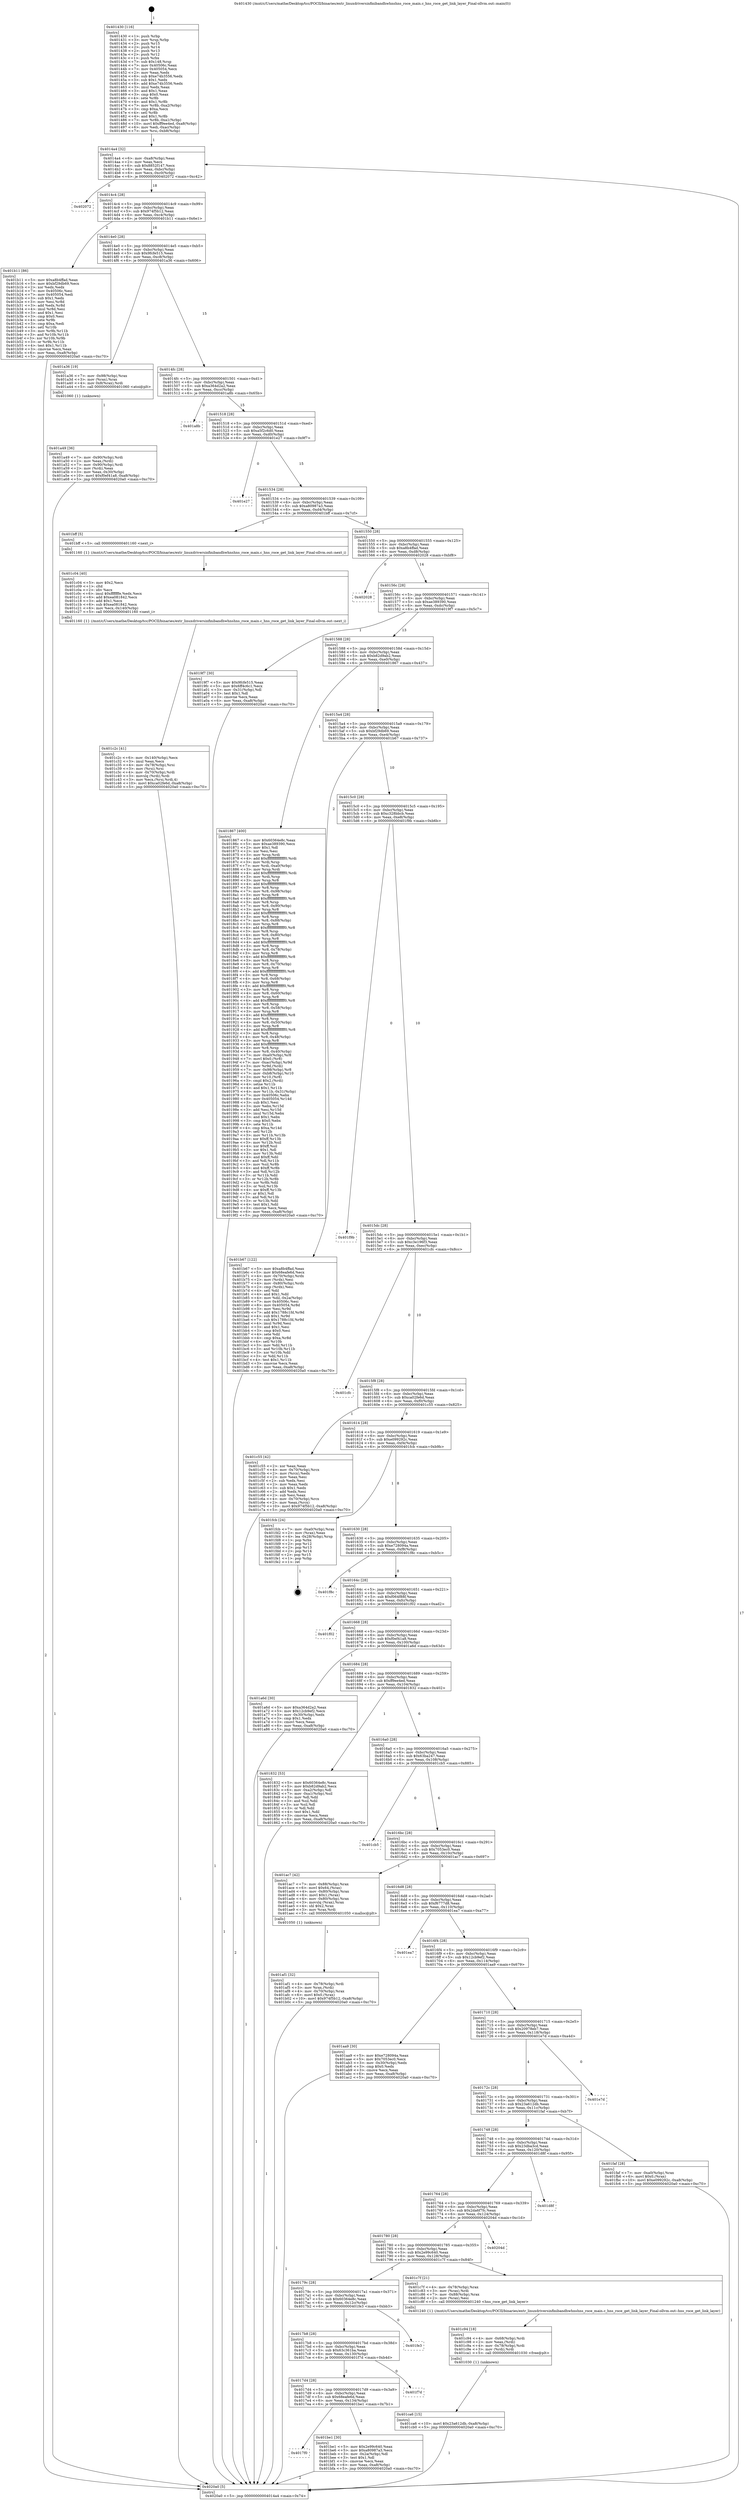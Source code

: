 digraph "0x401430" {
  label = "0x401430 (/mnt/c/Users/mathe/Desktop/tcc/POCII/binaries/extr_linuxdriversinfinibandhwhnshns_roce_main.c_hns_roce_get_link_layer_Final-ollvm.out::main(0))"
  labelloc = "t"
  node[shape=record]

  Entry [label="",width=0.3,height=0.3,shape=circle,fillcolor=black,style=filled]
  "0x4014a4" [label="{
     0x4014a4 [32]\l
     | [instrs]\l
     &nbsp;&nbsp;0x4014a4 \<+6\>: mov -0xa8(%rbp),%eax\l
     &nbsp;&nbsp;0x4014aa \<+2\>: mov %eax,%ecx\l
     &nbsp;&nbsp;0x4014ac \<+6\>: sub $0x8852f147,%ecx\l
     &nbsp;&nbsp;0x4014b2 \<+6\>: mov %eax,-0xbc(%rbp)\l
     &nbsp;&nbsp;0x4014b8 \<+6\>: mov %ecx,-0xc0(%rbp)\l
     &nbsp;&nbsp;0x4014be \<+6\>: je 0000000000402072 \<main+0xc42\>\l
  }"]
  "0x402072" [label="{
     0x402072\l
  }", style=dashed]
  "0x4014c4" [label="{
     0x4014c4 [28]\l
     | [instrs]\l
     &nbsp;&nbsp;0x4014c4 \<+5\>: jmp 00000000004014c9 \<main+0x99\>\l
     &nbsp;&nbsp;0x4014c9 \<+6\>: mov -0xbc(%rbp),%eax\l
     &nbsp;&nbsp;0x4014cf \<+5\>: sub $0x974f5b12,%eax\l
     &nbsp;&nbsp;0x4014d4 \<+6\>: mov %eax,-0xc4(%rbp)\l
     &nbsp;&nbsp;0x4014da \<+6\>: je 0000000000401b11 \<main+0x6e1\>\l
  }"]
  Exit [label="",width=0.3,height=0.3,shape=circle,fillcolor=black,style=filled,peripheries=2]
  "0x401b11" [label="{
     0x401b11 [86]\l
     | [instrs]\l
     &nbsp;&nbsp;0x401b11 \<+5\>: mov $0xa8b4ffad,%eax\l
     &nbsp;&nbsp;0x401b16 \<+5\>: mov $0xbf29db69,%ecx\l
     &nbsp;&nbsp;0x401b1b \<+2\>: xor %edx,%edx\l
     &nbsp;&nbsp;0x401b1d \<+7\>: mov 0x40506c,%esi\l
     &nbsp;&nbsp;0x401b24 \<+7\>: mov 0x405054,%edi\l
     &nbsp;&nbsp;0x401b2b \<+3\>: sub $0x1,%edx\l
     &nbsp;&nbsp;0x401b2e \<+3\>: mov %esi,%r8d\l
     &nbsp;&nbsp;0x401b31 \<+3\>: add %edx,%r8d\l
     &nbsp;&nbsp;0x401b34 \<+4\>: imul %r8d,%esi\l
     &nbsp;&nbsp;0x401b38 \<+3\>: and $0x1,%esi\l
     &nbsp;&nbsp;0x401b3b \<+3\>: cmp $0x0,%esi\l
     &nbsp;&nbsp;0x401b3e \<+4\>: sete %r9b\l
     &nbsp;&nbsp;0x401b42 \<+3\>: cmp $0xa,%edi\l
     &nbsp;&nbsp;0x401b45 \<+4\>: setl %r10b\l
     &nbsp;&nbsp;0x401b49 \<+3\>: mov %r9b,%r11b\l
     &nbsp;&nbsp;0x401b4c \<+3\>: and %r10b,%r11b\l
     &nbsp;&nbsp;0x401b4f \<+3\>: xor %r10b,%r9b\l
     &nbsp;&nbsp;0x401b52 \<+3\>: or %r9b,%r11b\l
     &nbsp;&nbsp;0x401b55 \<+4\>: test $0x1,%r11b\l
     &nbsp;&nbsp;0x401b59 \<+3\>: cmovne %ecx,%eax\l
     &nbsp;&nbsp;0x401b5c \<+6\>: mov %eax,-0xa8(%rbp)\l
     &nbsp;&nbsp;0x401b62 \<+5\>: jmp 00000000004020a0 \<main+0xc70\>\l
  }"]
  "0x4014e0" [label="{
     0x4014e0 [28]\l
     | [instrs]\l
     &nbsp;&nbsp;0x4014e0 \<+5\>: jmp 00000000004014e5 \<main+0xb5\>\l
     &nbsp;&nbsp;0x4014e5 \<+6\>: mov -0xbc(%rbp),%eax\l
     &nbsp;&nbsp;0x4014eb \<+5\>: sub $0x9fcfe515,%eax\l
     &nbsp;&nbsp;0x4014f0 \<+6\>: mov %eax,-0xc8(%rbp)\l
     &nbsp;&nbsp;0x4014f6 \<+6\>: je 0000000000401a36 \<main+0x606\>\l
  }"]
  "0x401ca6" [label="{
     0x401ca6 [15]\l
     | [instrs]\l
     &nbsp;&nbsp;0x401ca6 \<+10\>: movl $0x23a612db,-0xa8(%rbp)\l
     &nbsp;&nbsp;0x401cb0 \<+5\>: jmp 00000000004020a0 \<main+0xc70\>\l
  }"]
  "0x401a36" [label="{
     0x401a36 [19]\l
     | [instrs]\l
     &nbsp;&nbsp;0x401a36 \<+7\>: mov -0x98(%rbp),%rax\l
     &nbsp;&nbsp;0x401a3d \<+3\>: mov (%rax),%rax\l
     &nbsp;&nbsp;0x401a40 \<+4\>: mov 0x8(%rax),%rdi\l
     &nbsp;&nbsp;0x401a44 \<+5\>: call 0000000000401060 \<atoi@plt\>\l
     | [calls]\l
     &nbsp;&nbsp;0x401060 \{1\} (unknown)\l
  }"]
  "0x4014fc" [label="{
     0x4014fc [28]\l
     | [instrs]\l
     &nbsp;&nbsp;0x4014fc \<+5\>: jmp 0000000000401501 \<main+0xd1\>\l
     &nbsp;&nbsp;0x401501 \<+6\>: mov -0xbc(%rbp),%eax\l
     &nbsp;&nbsp;0x401507 \<+5\>: sub $0xa364d2a2,%eax\l
     &nbsp;&nbsp;0x40150c \<+6\>: mov %eax,-0xcc(%rbp)\l
     &nbsp;&nbsp;0x401512 \<+6\>: je 0000000000401a8b \<main+0x65b\>\l
  }"]
  "0x401c94" [label="{
     0x401c94 [18]\l
     | [instrs]\l
     &nbsp;&nbsp;0x401c94 \<+4\>: mov -0x68(%rbp),%rdi\l
     &nbsp;&nbsp;0x401c98 \<+2\>: mov %eax,(%rdi)\l
     &nbsp;&nbsp;0x401c9a \<+4\>: mov -0x78(%rbp),%rdi\l
     &nbsp;&nbsp;0x401c9e \<+3\>: mov (%rdi),%rdi\l
     &nbsp;&nbsp;0x401ca1 \<+5\>: call 0000000000401030 \<free@plt\>\l
     | [calls]\l
     &nbsp;&nbsp;0x401030 \{1\} (unknown)\l
  }"]
  "0x401a8b" [label="{
     0x401a8b\l
  }", style=dashed]
  "0x401518" [label="{
     0x401518 [28]\l
     | [instrs]\l
     &nbsp;&nbsp;0x401518 \<+5\>: jmp 000000000040151d \<main+0xed\>\l
     &nbsp;&nbsp;0x40151d \<+6\>: mov -0xbc(%rbp),%eax\l
     &nbsp;&nbsp;0x401523 \<+5\>: sub $0xa5f2c6d0,%eax\l
     &nbsp;&nbsp;0x401528 \<+6\>: mov %eax,-0xd0(%rbp)\l
     &nbsp;&nbsp;0x40152e \<+6\>: je 0000000000401e27 \<main+0x9f7\>\l
  }"]
  "0x401c2c" [label="{
     0x401c2c [41]\l
     | [instrs]\l
     &nbsp;&nbsp;0x401c2c \<+6\>: mov -0x140(%rbp),%ecx\l
     &nbsp;&nbsp;0x401c32 \<+3\>: imul %eax,%ecx\l
     &nbsp;&nbsp;0x401c35 \<+4\>: mov -0x78(%rbp),%rsi\l
     &nbsp;&nbsp;0x401c39 \<+3\>: mov (%rsi),%rsi\l
     &nbsp;&nbsp;0x401c3c \<+4\>: mov -0x70(%rbp),%rdi\l
     &nbsp;&nbsp;0x401c40 \<+3\>: movslq (%rdi),%rdi\l
     &nbsp;&nbsp;0x401c43 \<+3\>: mov %ecx,(%rsi,%rdi,4)\l
     &nbsp;&nbsp;0x401c46 \<+10\>: movl $0xca02fe6d,-0xa8(%rbp)\l
     &nbsp;&nbsp;0x401c50 \<+5\>: jmp 00000000004020a0 \<main+0xc70\>\l
  }"]
  "0x401e27" [label="{
     0x401e27\l
  }", style=dashed]
  "0x401534" [label="{
     0x401534 [28]\l
     | [instrs]\l
     &nbsp;&nbsp;0x401534 \<+5\>: jmp 0000000000401539 \<main+0x109\>\l
     &nbsp;&nbsp;0x401539 \<+6\>: mov -0xbc(%rbp),%eax\l
     &nbsp;&nbsp;0x40153f \<+5\>: sub $0xa80987a3,%eax\l
     &nbsp;&nbsp;0x401544 \<+6\>: mov %eax,-0xd4(%rbp)\l
     &nbsp;&nbsp;0x40154a \<+6\>: je 0000000000401bff \<main+0x7cf\>\l
  }"]
  "0x401c04" [label="{
     0x401c04 [40]\l
     | [instrs]\l
     &nbsp;&nbsp;0x401c04 \<+5\>: mov $0x2,%ecx\l
     &nbsp;&nbsp;0x401c09 \<+1\>: cltd\l
     &nbsp;&nbsp;0x401c0a \<+2\>: idiv %ecx\l
     &nbsp;&nbsp;0x401c0c \<+6\>: imul $0xfffffffe,%edx,%ecx\l
     &nbsp;&nbsp;0x401c12 \<+6\>: add $0xea081842,%ecx\l
     &nbsp;&nbsp;0x401c18 \<+3\>: add $0x1,%ecx\l
     &nbsp;&nbsp;0x401c1b \<+6\>: sub $0xea081842,%ecx\l
     &nbsp;&nbsp;0x401c21 \<+6\>: mov %ecx,-0x140(%rbp)\l
     &nbsp;&nbsp;0x401c27 \<+5\>: call 0000000000401160 \<next_i\>\l
     | [calls]\l
     &nbsp;&nbsp;0x401160 \{1\} (/mnt/c/Users/mathe/Desktop/tcc/POCII/binaries/extr_linuxdriversinfinibandhwhnshns_roce_main.c_hns_roce_get_link_layer_Final-ollvm.out::next_i)\l
  }"]
  "0x401bff" [label="{
     0x401bff [5]\l
     | [instrs]\l
     &nbsp;&nbsp;0x401bff \<+5\>: call 0000000000401160 \<next_i\>\l
     | [calls]\l
     &nbsp;&nbsp;0x401160 \{1\} (/mnt/c/Users/mathe/Desktop/tcc/POCII/binaries/extr_linuxdriversinfinibandhwhnshns_roce_main.c_hns_roce_get_link_layer_Final-ollvm.out::next_i)\l
  }"]
  "0x401550" [label="{
     0x401550 [28]\l
     | [instrs]\l
     &nbsp;&nbsp;0x401550 \<+5\>: jmp 0000000000401555 \<main+0x125\>\l
     &nbsp;&nbsp;0x401555 \<+6\>: mov -0xbc(%rbp),%eax\l
     &nbsp;&nbsp;0x40155b \<+5\>: sub $0xa8b4ffad,%eax\l
     &nbsp;&nbsp;0x401560 \<+6\>: mov %eax,-0xd8(%rbp)\l
     &nbsp;&nbsp;0x401566 \<+6\>: je 0000000000402028 \<main+0xbf8\>\l
  }"]
  "0x4017f0" [label="{
     0x4017f0\l
  }", style=dashed]
  "0x402028" [label="{
     0x402028\l
  }", style=dashed]
  "0x40156c" [label="{
     0x40156c [28]\l
     | [instrs]\l
     &nbsp;&nbsp;0x40156c \<+5\>: jmp 0000000000401571 \<main+0x141\>\l
     &nbsp;&nbsp;0x401571 \<+6\>: mov -0xbc(%rbp),%eax\l
     &nbsp;&nbsp;0x401577 \<+5\>: sub $0xae389390,%eax\l
     &nbsp;&nbsp;0x40157c \<+6\>: mov %eax,-0xdc(%rbp)\l
     &nbsp;&nbsp;0x401582 \<+6\>: je 00000000004019f7 \<main+0x5c7\>\l
  }"]
  "0x401be1" [label="{
     0x401be1 [30]\l
     | [instrs]\l
     &nbsp;&nbsp;0x401be1 \<+5\>: mov $0x2e99c640,%eax\l
     &nbsp;&nbsp;0x401be6 \<+5\>: mov $0xa80987a3,%ecx\l
     &nbsp;&nbsp;0x401beb \<+3\>: mov -0x2a(%rbp),%dl\l
     &nbsp;&nbsp;0x401bee \<+3\>: test $0x1,%dl\l
     &nbsp;&nbsp;0x401bf1 \<+3\>: cmovne %ecx,%eax\l
     &nbsp;&nbsp;0x401bf4 \<+6\>: mov %eax,-0xa8(%rbp)\l
     &nbsp;&nbsp;0x401bfa \<+5\>: jmp 00000000004020a0 \<main+0xc70\>\l
  }"]
  "0x4019f7" [label="{
     0x4019f7 [30]\l
     | [instrs]\l
     &nbsp;&nbsp;0x4019f7 \<+5\>: mov $0x9fcfe515,%eax\l
     &nbsp;&nbsp;0x4019fc \<+5\>: mov $0x6ff4c6c1,%ecx\l
     &nbsp;&nbsp;0x401a01 \<+3\>: mov -0x31(%rbp),%dl\l
     &nbsp;&nbsp;0x401a04 \<+3\>: test $0x1,%dl\l
     &nbsp;&nbsp;0x401a07 \<+3\>: cmovne %ecx,%eax\l
     &nbsp;&nbsp;0x401a0a \<+6\>: mov %eax,-0xa8(%rbp)\l
     &nbsp;&nbsp;0x401a10 \<+5\>: jmp 00000000004020a0 \<main+0xc70\>\l
  }"]
  "0x401588" [label="{
     0x401588 [28]\l
     | [instrs]\l
     &nbsp;&nbsp;0x401588 \<+5\>: jmp 000000000040158d \<main+0x15d\>\l
     &nbsp;&nbsp;0x40158d \<+6\>: mov -0xbc(%rbp),%eax\l
     &nbsp;&nbsp;0x401593 \<+5\>: sub $0xb82d9ab2,%eax\l
     &nbsp;&nbsp;0x401598 \<+6\>: mov %eax,-0xe0(%rbp)\l
     &nbsp;&nbsp;0x40159e \<+6\>: je 0000000000401867 \<main+0x437\>\l
  }"]
  "0x4017d4" [label="{
     0x4017d4 [28]\l
     | [instrs]\l
     &nbsp;&nbsp;0x4017d4 \<+5\>: jmp 00000000004017d9 \<main+0x3a9\>\l
     &nbsp;&nbsp;0x4017d9 \<+6\>: mov -0xbc(%rbp),%eax\l
     &nbsp;&nbsp;0x4017df \<+5\>: sub $0x68eafe6d,%eax\l
     &nbsp;&nbsp;0x4017e4 \<+6\>: mov %eax,-0x134(%rbp)\l
     &nbsp;&nbsp;0x4017ea \<+6\>: je 0000000000401be1 \<main+0x7b1\>\l
  }"]
  "0x401867" [label="{
     0x401867 [400]\l
     | [instrs]\l
     &nbsp;&nbsp;0x401867 \<+5\>: mov $0x60364e8c,%eax\l
     &nbsp;&nbsp;0x40186c \<+5\>: mov $0xae389390,%ecx\l
     &nbsp;&nbsp;0x401871 \<+2\>: mov $0x1,%dl\l
     &nbsp;&nbsp;0x401873 \<+2\>: xor %esi,%esi\l
     &nbsp;&nbsp;0x401875 \<+3\>: mov %rsp,%rdi\l
     &nbsp;&nbsp;0x401878 \<+4\>: add $0xfffffffffffffff0,%rdi\l
     &nbsp;&nbsp;0x40187c \<+3\>: mov %rdi,%rsp\l
     &nbsp;&nbsp;0x40187f \<+7\>: mov %rdi,-0xa0(%rbp)\l
     &nbsp;&nbsp;0x401886 \<+3\>: mov %rsp,%rdi\l
     &nbsp;&nbsp;0x401889 \<+4\>: add $0xfffffffffffffff0,%rdi\l
     &nbsp;&nbsp;0x40188d \<+3\>: mov %rdi,%rsp\l
     &nbsp;&nbsp;0x401890 \<+3\>: mov %rsp,%r8\l
     &nbsp;&nbsp;0x401893 \<+4\>: add $0xfffffffffffffff0,%r8\l
     &nbsp;&nbsp;0x401897 \<+3\>: mov %r8,%rsp\l
     &nbsp;&nbsp;0x40189a \<+7\>: mov %r8,-0x98(%rbp)\l
     &nbsp;&nbsp;0x4018a1 \<+3\>: mov %rsp,%r8\l
     &nbsp;&nbsp;0x4018a4 \<+4\>: add $0xfffffffffffffff0,%r8\l
     &nbsp;&nbsp;0x4018a8 \<+3\>: mov %r8,%rsp\l
     &nbsp;&nbsp;0x4018ab \<+7\>: mov %r8,-0x90(%rbp)\l
     &nbsp;&nbsp;0x4018b2 \<+3\>: mov %rsp,%r8\l
     &nbsp;&nbsp;0x4018b5 \<+4\>: add $0xfffffffffffffff0,%r8\l
     &nbsp;&nbsp;0x4018b9 \<+3\>: mov %r8,%rsp\l
     &nbsp;&nbsp;0x4018bc \<+7\>: mov %r8,-0x88(%rbp)\l
     &nbsp;&nbsp;0x4018c3 \<+3\>: mov %rsp,%r8\l
     &nbsp;&nbsp;0x4018c6 \<+4\>: add $0xfffffffffffffff0,%r8\l
     &nbsp;&nbsp;0x4018ca \<+3\>: mov %r8,%rsp\l
     &nbsp;&nbsp;0x4018cd \<+4\>: mov %r8,-0x80(%rbp)\l
     &nbsp;&nbsp;0x4018d1 \<+3\>: mov %rsp,%r8\l
     &nbsp;&nbsp;0x4018d4 \<+4\>: add $0xfffffffffffffff0,%r8\l
     &nbsp;&nbsp;0x4018d8 \<+3\>: mov %r8,%rsp\l
     &nbsp;&nbsp;0x4018db \<+4\>: mov %r8,-0x78(%rbp)\l
     &nbsp;&nbsp;0x4018df \<+3\>: mov %rsp,%r8\l
     &nbsp;&nbsp;0x4018e2 \<+4\>: add $0xfffffffffffffff0,%r8\l
     &nbsp;&nbsp;0x4018e6 \<+3\>: mov %r8,%rsp\l
     &nbsp;&nbsp;0x4018e9 \<+4\>: mov %r8,-0x70(%rbp)\l
     &nbsp;&nbsp;0x4018ed \<+3\>: mov %rsp,%r8\l
     &nbsp;&nbsp;0x4018f0 \<+4\>: add $0xfffffffffffffff0,%r8\l
     &nbsp;&nbsp;0x4018f4 \<+3\>: mov %r8,%rsp\l
     &nbsp;&nbsp;0x4018f7 \<+4\>: mov %r8,-0x68(%rbp)\l
     &nbsp;&nbsp;0x4018fb \<+3\>: mov %rsp,%r8\l
     &nbsp;&nbsp;0x4018fe \<+4\>: add $0xfffffffffffffff0,%r8\l
     &nbsp;&nbsp;0x401902 \<+3\>: mov %r8,%rsp\l
     &nbsp;&nbsp;0x401905 \<+4\>: mov %r8,-0x60(%rbp)\l
     &nbsp;&nbsp;0x401909 \<+3\>: mov %rsp,%r8\l
     &nbsp;&nbsp;0x40190c \<+4\>: add $0xfffffffffffffff0,%r8\l
     &nbsp;&nbsp;0x401910 \<+3\>: mov %r8,%rsp\l
     &nbsp;&nbsp;0x401913 \<+4\>: mov %r8,-0x58(%rbp)\l
     &nbsp;&nbsp;0x401917 \<+3\>: mov %rsp,%r8\l
     &nbsp;&nbsp;0x40191a \<+4\>: add $0xfffffffffffffff0,%r8\l
     &nbsp;&nbsp;0x40191e \<+3\>: mov %r8,%rsp\l
     &nbsp;&nbsp;0x401921 \<+4\>: mov %r8,-0x50(%rbp)\l
     &nbsp;&nbsp;0x401925 \<+3\>: mov %rsp,%r8\l
     &nbsp;&nbsp;0x401928 \<+4\>: add $0xfffffffffffffff0,%r8\l
     &nbsp;&nbsp;0x40192c \<+3\>: mov %r8,%rsp\l
     &nbsp;&nbsp;0x40192f \<+4\>: mov %r8,-0x48(%rbp)\l
     &nbsp;&nbsp;0x401933 \<+3\>: mov %rsp,%r8\l
     &nbsp;&nbsp;0x401936 \<+4\>: add $0xfffffffffffffff0,%r8\l
     &nbsp;&nbsp;0x40193a \<+3\>: mov %r8,%rsp\l
     &nbsp;&nbsp;0x40193d \<+4\>: mov %r8,-0x40(%rbp)\l
     &nbsp;&nbsp;0x401941 \<+7\>: mov -0xa0(%rbp),%r8\l
     &nbsp;&nbsp;0x401948 \<+7\>: movl $0x0,(%r8)\l
     &nbsp;&nbsp;0x40194f \<+7\>: mov -0xac(%rbp),%r9d\l
     &nbsp;&nbsp;0x401956 \<+3\>: mov %r9d,(%rdi)\l
     &nbsp;&nbsp;0x401959 \<+7\>: mov -0x98(%rbp),%r8\l
     &nbsp;&nbsp;0x401960 \<+7\>: mov -0xb8(%rbp),%r10\l
     &nbsp;&nbsp;0x401967 \<+3\>: mov %r10,(%r8)\l
     &nbsp;&nbsp;0x40196a \<+3\>: cmpl $0x2,(%rdi)\l
     &nbsp;&nbsp;0x40196d \<+4\>: setne %r11b\l
     &nbsp;&nbsp;0x401971 \<+4\>: and $0x1,%r11b\l
     &nbsp;&nbsp;0x401975 \<+4\>: mov %r11b,-0x31(%rbp)\l
     &nbsp;&nbsp;0x401979 \<+7\>: mov 0x40506c,%ebx\l
     &nbsp;&nbsp;0x401980 \<+8\>: mov 0x405054,%r14d\l
     &nbsp;&nbsp;0x401988 \<+3\>: sub $0x1,%esi\l
     &nbsp;&nbsp;0x40198b \<+3\>: mov %ebx,%r15d\l
     &nbsp;&nbsp;0x40198e \<+3\>: add %esi,%r15d\l
     &nbsp;&nbsp;0x401991 \<+4\>: imul %r15d,%ebx\l
     &nbsp;&nbsp;0x401995 \<+3\>: and $0x1,%ebx\l
     &nbsp;&nbsp;0x401998 \<+3\>: cmp $0x0,%ebx\l
     &nbsp;&nbsp;0x40199b \<+4\>: sete %r11b\l
     &nbsp;&nbsp;0x40199f \<+4\>: cmp $0xa,%r14d\l
     &nbsp;&nbsp;0x4019a3 \<+4\>: setl %r12b\l
     &nbsp;&nbsp;0x4019a7 \<+3\>: mov %r11b,%r13b\l
     &nbsp;&nbsp;0x4019aa \<+4\>: xor $0xff,%r13b\l
     &nbsp;&nbsp;0x4019ae \<+3\>: mov %r12b,%sil\l
     &nbsp;&nbsp;0x4019b1 \<+4\>: xor $0xff,%sil\l
     &nbsp;&nbsp;0x4019b5 \<+3\>: xor $0x1,%dl\l
     &nbsp;&nbsp;0x4019b8 \<+3\>: mov %r13b,%dil\l
     &nbsp;&nbsp;0x4019bb \<+4\>: and $0xff,%dil\l
     &nbsp;&nbsp;0x4019bf \<+3\>: and %dl,%r11b\l
     &nbsp;&nbsp;0x4019c2 \<+3\>: mov %sil,%r8b\l
     &nbsp;&nbsp;0x4019c5 \<+4\>: and $0xff,%r8b\l
     &nbsp;&nbsp;0x4019c9 \<+3\>: and %dl,%r12b\l
     &nbsp;&nbsp;0x4019cc \<+3\>: or %r11b,%dil\l
     &nbsp;&nbsp;0x4019cf \<+3\>: or %r12b,%r8b\l
     &nbsp;&nbsp;0x4019d2 \<+3\>: xor %r8b,%dil\l
     &nbsp;&nbsp;0x4019d5 \<+3\>: or %sil,%r13b\l
     &nbsp;&nbsp;0x4019d8 \<+4\>: xor $0xff,%r13b\l
     &nbsp;&nbsp;0x4019dc \<+3\>: or $0x1,%dl\l
     &nbsp;&nbsp;0x4019df \<+3\>: and %dl,%r13b\l
     &nbsp;&nbsp;0x4019e2 \<+3\>: or %r13b,%dil\l
     &nbsp;&nbsp;0x4019e5 \<+4\>: test $0x1,%dil\l
     &nbsp;&nbsp;0x4019e9 \<+3\>: cmovne %ecx,%eax\l
     &nbsp;&nbsp;0x4019ec \<+6\>: mov %eax,-0xa8(%rbp)\l
     &nbsp;&nbsp;0x4019f2 \<+5\>: jmp 00000000004020a0 \<main+0xc70\>\l
  }"]
  "0x4015a4" [label="{
     0x4015a4 [28]\l
     | [instrs]\l
     &nbsp;&nbsp;0x4015a4 \<+5\>: jmp 00000000004015a9 \<main+0x179\>\l
     &nbsp;&nbsp;0x4015a9 \<+6\>: mov -0xbc(%rbp),%eax\l
     &nbsp;&nbsp;0x4015af \<+5\>: sub $0xbf29db69,%eax\l
     &nbsp;&nbsp;0x4015b4 \<+6\>: mov %eax,-0xe4(%rbp)\l
     &nbsp;&nbsp;0x4015ba \<+6\>: je 0000000000401b67 \<main+0x737\>\l
  }"]
  "0x401f7d" [label="{
     0x401f7d\l
  }", style=dashed]
  "0x401b67" [label="{
     0x401b67 [122]\l
     | [instrs]\l
     &nbsp;&nbsp;0x401b67 \<+5\>: mov $0xa8b4ffad,%eax\l
     &nbsp;&nbsp;0x401b6c \<+5\>: mov $0x68eafe6d,%ecx\l
     &nbsp;&nbsp;0x401b71 \<+4\>: mov -0x70(%rbp),%rdx\l
     &nbsp;&nbsp;0x401b75 \<+2\>: mov (%rdx),%esi\l
     &nbsp;&nbsp;0x401b77 \<+4\>: mov -0x80(%rbp),%rdx\l
     &nbsp;&nbsp;0x401b7b \<+2\>: cmp (%rdx),%esi\l
     &nbsp;&nbsp;0x401b7d \<+4\>: setl %dil\l
     &nbsp;&nbsp;0x401b81 \<+4\>: and $0x1,%dil\l
     &nbsp;&nbsp;0x401b85 \<+4\>: mov %dil,-0x2a(%rbp)\l
     &nbsp;&nbsp;0x401b89 \<+7\>: mov 0x40506c,%esi\l
     &nbsp;&nbsp;0x401b90 \<+8\>: mov 0x405054,%r8d\l
     &nbsp;&nbsp;0x401b98 \<+3\>: mov %esi,%r9d\l
     &nbsp;&nbsp;0x401b9b \<+7\>: add $0x1788c1fd,%r9d\l
     &nbsp;&nbsp;0x401ba2 \<+4\>: sub $0x1,%r9d\l
     &nbsp;&nbsp;0x401ba6 \<+7\>: sub $0x1788c1fd,%r9d\l
     &nbsp;&nbsp;0x401bad \<+4\>: imul %r9d,%esi\l
     &nbsp;&nbsp;0x401bb1 \<+3\>: and $0x1,%esi\l
     &nbsp;&nbsp;0x401bb4 \<+3\>: cmp $0x0,%esi\l
     &nbsp;&nbsp;0x401bb7 \<+4\>: sete %dil\l
     &nbsp;&nbsp;0x401bbb \<+4\>: cmp $0xa,%r8d\l
     &nbsp;&nbsp;0x401bbf \<+4\>: setl %r10b\l
     &nbsp;&nbsp;0x401bc3 \<+3\>: mov %dil,%r11b\l
     &nbsp;&nbsp;0x401bc6 \<+3\>: and %r10b,%r11b\l
     &nbsp;&nbsp;0x401bc9 \<+3\>: xor %r10b,%dil\l
     &nbsp;&nbsp;0x401bcc \<+3\>: or %dil,%r11b\l
     &nbsp;&nbsp;0x401bcf \<+4\>: test $0x1,%r11b\l
     &nbsp;&nbsp;0x401bd3 \<+3\>: cmovne %ecx,%eax\l
     &nbsp;&nbsp;0x401bd6 \<+6\>: mov %eax,-0xa8(%rbp)\l
     &nbsp;&nbsp;0x401bdc \<+5\>: jmp 00000000004020a0 \<main+0xc70\>\l
  }"]
  "0x4015c0" [label="{
     0x4015c0 [28]\l
     | [instrs]\l
     &nbsp;&nbsp;0x4015c0 \<+5\>: jmp 00000000004015c5 \<main+0x195\>\l
     &nbsp;&nbsp;0x4015c5 \<+6\>: mov -0xbc(%rbp),%eax\l
     &nbsp;&nbsp;0x4015cb \<+5\>: sub $0xc328bbcb,%eax\l
     &nbsp;&nbsp;0x4015d0 \<+6\>: mov %eax,-0xe8(%rbp)\l
     &nbsp;&nbsp;0x4015d6 \<+6\>: je 0000000000401f9b \<main+0xb6b\>\l
  }"]
  "0x4017b8" [label="{
     0x4017b8 [28]\l
     | [instrs]\l
     &nbsp;&nbsp;0x4017b8 \<+5\>: jmp 00000000004017bd \<main+0x38d\>\l
     &nbsp;&nbsp;0x4017bd \<+6\>: mov -0xbc(%rbp),%eax\l
     &nbsp;&nbsp;0x4017c3 \<+5\>: sub $0x63c361ba,%eax\l
     &nbsp;&nbsp;0x4017c8 \<+6\>: mov %eax,-0x130(%rbp)\l
     &nbsp;&nbsp;0x4017ce \<+6\>: je 0000000000401f7d \<main+0xb4d\>\l
  }"]
  "0x401f9b" [label="{
     0x401f9b\l
  }", style=dashed]
  "0x4015dc" [label="{
     0x4015dc [28]\l
     | [instrs]\l
     &nbsp;&nbsp;0x4015dc \<+5\>: jmp 00000000004015e1 \<main+0x1b1\>\l
     &nbsp;&nbsp;0x4015e1 \<+6\>: mov -0xbc(%rbp),%eax\l
     &nbsp;&nbsp;0x4015e7 \<+5\>: sub $0xc3e196f3,%eax\l
     &nbsp;&nbsp;0x4015ec \<+6\>: mov %eax,-0xec(%rbp)\l
     &nbsp;&nbsp;0x4015f2 \<+6\>: je 0000000000401cfc \<main+0x8cc\>\l
  }"]
  "0x401fe3" [label="{
     0x401fe3\l
  }", style=dashed]
  "0x401cfc" [label="{
     0x401cfc\l
  }", style=dashed]
  "0x4015f8" [label="{
     0x4015f8 [28]\l
     | [instrs]\l
     &nbsp;&nbsp;0x4015f8 \<+5\>: jmp 00000000004015fd \<main+0x1cd\>\l
     &nbsp;&nbsp;0x4015fd \<+6\>: mov -0xbc(%rbp),%eax\l
     &nbsp;&nbsp;0x401603 \<+5\>: sub $0xca02fe6d,%eax\l
     &nbsp;&nbsp;0x401608 \<+6\>: mov %eax,-0xf0(%rbp)\l
     &nbsp;&nbsp;0x40160e \<+6\>: je 0000000000401c55 \<main+0x825\>\l
  }"]
  "0x40179c" [label="{
     0x40179c [28]\l
     | [instrs]\l
     &nbsp;&nbsp;0x40179c \<+5\>: jmp 00000000004017a1 \<main+0x371\>\l
     &nbsp;&nbsp;0x4017a1 \<+6\>: mov -0xbc(%rbp),%eax\l
     &nbsp;&nbsp;0x4017a7 \<+5\>: sub $0x60364e8c,%eax\l
     &nbsp;&nbsp;0x4017ac \<+6\>: mov %eax,-0x12c(%rbp)\l
     &nbsp;&nbsp;0x4017b2 \<+6\>: je 0000000000401fe3 \<main+0xbb3\>\l
  }"]
  "0x401c55" [label="{
     0x401c55 [42]\l
     | [instrs]\l
     &nbsp;&nbsp;0x401c55 \<+2\>: xor %eax,%eax\l
     &nbsp;&nbsp;0x401c57 \<+4\>: mov -0x70(%rbp),%rcx\l
     &nbsp;&nbsp;0x401c5b \<+2\>: mov (%rcx),%edx\l
     &nbsp;&nbsp;0x401c5d \<+2\>: mov %eax,%esi\l
     &nbsp;&nbsp;0x401c5f \<+2\>: sub %edx,%esi\l
     &nbsp;&nbsp;0x401c61 \<+2\>: mov %eax,%edx\l
     &nbsp;&nbsp;0x401c63 \<+3\>: sub $0x1,%edx\l
     &nbsp;&nbsp;0x401c66 \<+2\>: add %edx,%esi\l
     &nbsp;&nbsp;0x401c68 \<+2\>: sub %esi,%eax\l
     &nbsp;&nbsp;0x401c6a \<+4\>: mov -0x70(%rbp),%rcx\l
     &nbsp;&nbsp;0x401c6e \<+2\>: mov %eax,(%rcx)\l
     &nbsp;&nbsp;0x401c70 \<+10\>: movl $0x974f5b12,-0xa8(%rbp)\l
     &nbsp;&nbsp;0x401c7a \<+5\>: jmp 00000000004020a0 \<main+0xc70\>\l
  }"]
  "0x401614" [label="{
     0x401614 [28]\l
     | [instrs]\l
     &nbsp;&nbsp;0x401614 \<+5\>: jmp 0000000000401619 \<main+0x1e9\>\l
     &nbsp;&nbsp;0x401619 \<+6\>: mov -0xbc(%rbp),%eax\l
     &nbsp;&nbsp;0x40161f \<+5\>: sub $0xe099292c,%eax\l
     &nbsp;&nbsp;0x401624 \<+6\>: mov %eax,-0xf4(%rbp)\l
     &nbsp;&nbsp;0x40162a \<+6\>: je 0000000000401fcb \<main+0xb9b\>\l
  }"]
  "0x401c7f" [label="{
     0x401c7f [21]\l
     | [instrs]\l
     &nbsp;&nbsp;0x401c7f \<+4\>: mov -0x78(%rbp),%rax\l
     &nbsp;&nbsp;0x401c83 \<+3\>: mov (%rax),%rdi\l
     &nbsp;&nbsp;0x401c86 \<+7\>: mov -0x88(%rbp),%rax\l
     &nbsp;&nbsp;0x401c8d \<+2\>: mov (%rax),%esi\l
     &nbsp;&nbsp;0x401c8f \<+5\>: call 0000000000401240 \<hns_roce_get_link_layer\>\l
     | [calls]\l
     &nbsp;&nbsp;0x401240 \{1\} (/mnt/c/Users/mathe/Desktop/tcc/POCII/binaries/extr_linuxdriversinfinibandhwhnshns_roce_main.c_hns_roce_get_link_layer_Final-ollvm.out::hns_roce_get_link_layer)\l
  }"]
  "0x401fcb" [label="{
     0x401fcb [24]\l
     | [instrs]\l
     &nbsp;&nbsp;0x401fcb \<+7\>: mov -0xa0(%rbp),%rax\l
     &nbsp;&nbsp;0x401fd2 \<+2\>: mov (%rax),%eax\l
     &nbsp;&nbsp;0x401fd4 \<+4\>: lea -0x28(%rbp),%rsp\l
     &nbsp;&nbsp;0x401fd8 \<+1\>: pop %rbx\l
     &nbsp;&nbsp;0x401fd9 \<+2\>: pop %r12\l
     &nbsp;&nbsp;0x401fdb \<+2\>: pop %r13\l
     &nbsp;&nbsp;0x401fdd \<+2\>: pop %r14\l
     &nbsp;&nbsp;0x401fdf \<+2\>: pop %r15\l
     &nbsp;&nbsp;0x401fe1 \<+1\>: pop %rbp\l
     &nbsp;&nbsp;0x401fe2 \<+1\>: ret\l
  }"]
  "0x401630" [label="{
     0x401630 [28]\l
     | [instrs]\l
     &nbsp;&nbsp;0x401630 \<+5\>: jmp 0000000000401635 \<main+0x205\>\l
     &nbsp;&nbsp;0x401635 \<+6\>: mov -0xbc(%rbp),%eax\l
     &nbsp;&nbsp;0x40163b \<+5\>: sub $0xe728094a,%eax\l
     &nbsp;&nbsp;0x401640 \<+6\>: mov %eax,-0xf8(%rbp)\l
     &nbsp;&nbsp;0x401646 \<+6\>: je 0000000000401f8c \<main+0xb5c\>\l
  }"]
  "0x401780" [label="{
     0x401780 [28]\l
     | [instrs]\l
     &nbsp;&nbsp;0x401780 \<+5\>: jmp 0000000000401785 \<main+0x355\>\l
     &nbsp;&nbsp;0x401785 \<+6\>: mov -0xbc(%rbp),%eax\l
     &nbsp;&nbsp;0x40178b \<+5\>: sub $0x2e99c640,%eax\l
     &nbsp;&nbsp;0x401790 \<+6\>: mov %eax,-0x128(%rbp)\l
     &nbsp;&nbsp;0x401796 \<+6\>: je 0000000000401c7f \<main+0x84f\>\l
  }"]
  "0x401f8c" [label="{
     0x401f8c\l
  }", style=dashed]
  "0x40164c" [label="{
     0x40164c [28]\l
     | [instrs]\l
     &nbsp;&nbsp;0x40164c \<+5\>: jmp 0000000000401651 \<main+0x221\>\l
     &nbsp;&nbsp;0x401651 \<+6\>: mov -0xbc(%rbp),%eax\l
     &nbsp;&nbsp;0x401657 \<+5\>: sub $0xf064f88f,%eax\l
     &nbsp;&nbsp;0x40165c \<+6\>: mov %eax,-0xfc(%rbp)\l
     &nbsp;&nbsp;0x401662 \<+6\>: je 0000000000401f02 \<main+0xad2\>\l
  }"]
  "0x40204d" [label="{
     0x40204d\l
  }", style=dashed]
  "0x401f02" [label="{
     0x401f02\l
  }", style=dashed]
  "0x401668" [label="{
     0x401668 [28]\l
     | [instrs]\l
     &nbsp;&nbsp;0x401668 \<+5\>: jmp 000000000040166d \<main+0x23d\>\l
     &nbsp;&nbsp;0x40166d \<+6\>: mov -0xbc(%rbp),%eax\l
     &nbsp;&nbsp;0x401673 \<+5\>: sub $0xf0ef41a8,%eax\l
     &nbsp;&nbsp;0x401678 \<+6\>: mov %eax,-0x100(%rbp)\l
     &nbsp;&nbsp;0x40167e \<+6\>: je 0000000000401a6d \<main+0x63d\>\l
  }"]
  "0x401764" [label="{
     0x401764 [28]\l
     | [instrs]\l
     &nbsp;&nbsp;0x401764 \<+5\>: jmp 0000000000401769 \<main+0x339\>\l
     &nbsp;&nbsp;0x401769 \<+6\>: mov -0xbc(%rbp),%eax\l
     &nbsp;&nbsp;0x40176f \<+5\>: sub $0x2da6f7fc,%eax\l
     &nbsp;&nbsp;0x401774 \<+6\>: mov %eax,-0x124(%rbp)\l
     &nbsp;&nbsp;0x40177a \<+6\>: je 000000000040204d \<main+0xc1d\>\l
  }"]
  "0x401a6d" [label="{
     0x401a6d [30]\l
     | [instrs]\l
     &nbsp;&nbsp;0x401a6d \<+5\>: mov $0xa364d2a2,%eax\l
     &nbsp;&nbsp;0x401a72 \<+5\>: mov $0x12cb9ef2,%ecx\l
     &nbsp;&nbsp;0x401a77 \<+3\>: mov -0x30(%rbp),%edx\l
     &nbsp;&nbsp;0x401a7a \<+3\>: cmp $0x1,%edx\l
     &nbsp;&nbsp;0x401a7d \<+3\>: cmovl %ecx,%eax\l
     &nbsp;&nbsp;0x401a80 \<+6\>: mov %eax,-0xa8(%rbp)\l
     &nbsp;&nbsp;0x401a86 \<+5\>: jmp 00000000004020a0 \<main+0xc70\>\l
  }"]
  "0x401684" [label="{
     0x401684 [28]\l
     | [instrs]\l
     &nbsp;&nbsp;0x401684 \<+5\>: jmp 0000000000401689 \<main+0x259\>\l
     &nbsp;&nbsp;0x401689 \<+6\>: mov -0xbc(%rbp),%eax\l
     &nbsp;&nbsp;0x40168f \<+5\>: sub $0xff9ee4ed,%eax\l
     &nbsp;&nbsp;0x401694 \<+6\>: mov %eax,-0x104(%rbp)\l
     &nbsp;&nbsp;0x40169a \<+6\>: je 0000000000401832 \<main+0x402\>\l
  }"]
  "0x401d8f" [label="{
     0x401d8f\l
  }", style=dashed]
  "0x401832" [label="{
     0x401832 [53]\l
     | [instrs]\l
     &nbsp;&nbsp;0x401832 \<+5\>: mov $0x60364e8c,%eax\l
     &nbsp;&nbsp;0x401837 \<+5\>: mov $0xb82d9ab2,%ecx\l
     &nbsp;&nbsp;0x40183c \<+6\>: mov -0xa2(%rbp),%dl\l
     &nbsp;&nbsp;0x401842 \<+7\>: mov -0xa1(%rbp),%sil\l
     &nbsp;&nbsp;0x401849 \<+3\>: mov %dl,%dil\l
     &nbsp;&nbsp;0x40184c \<+3\>: and %sil,%dil\l
     &nbsp;&nbsp;0x40184f \<+3\>: xor %sil,%dl\l
     &nbsp;&nbsp;0x401852 \<+3\>: or %dl,%dil\l
     &nbsp;&nbsp;0x401855 \<+4\>: test $0x1,%dil\l
     &nbsp;&nbsp;0x401859 \<+3\>: cmovne %ecx,%eax\l
     &nbsp;&nbsp;0x40185c \<+6\>: mov %eax,-0xa8(%rbp)\l
     &nbsp;&nbsp;0x401862 \<+5\>: jmp 00000000004020a0 \<main+0xc70\>\l
  }"]
  "0x4016a0" [label="{
     0x4016a0 [28]\l
     | [instrs]\l
     &nbsp;&nbsp;0x4016a0 \<+5\>: jmp 00000000004016a5 \<main+0x275\>\l
     &nbsp;&nbsp;0x4016a5 \<+6\>: mov -0xbc(%rbp),%eax\l
     &nbsp;&nbsp;0x4016ab \<+5\>: sub $0x63ba247,%eax\l
     &nbsp;&nbsp;0x4016b0 \<+6\>: mov %eax,-0x108(%rbp)\l
     &nbsp;&nbsp;0x4016b6 \<+6\>: je 0000000000401cb5 \<main+0x885\>\l
  }"]
  "0x4020a0" [label="{
     0x4020a0 [5]\l
     | [instrs]\l
     &nbsp;&nbsp;0x4020a0 \<+5\>: jmp 00000000004014a4 \<main+0x74\>\l
  }"]
  "0x401430" [label="{
     0x401430 [116]\l
     | [instrs]\l
     &nbsp;&nbsp;0x401430 \<+1\>: push %rbp\l
     &nbsp;&nbsp;0x401431 \<+3\>: mov %rsp,%rbp\l
     &nbsp;&nbsp;0x401434 \<+2\>: push %r15\l
     &nbsp;&nbsp;0x401436 \<+2\>: push %r14\l
     &nbsp;&nbsp;0x401438 \<+2\>: push %r13\l
     &nbsp;&nbsp;0x40143a \<+2\>: push %r12\l
     &nbsp;&nbsp;0x40143c \<+1\>: push %rbx\l
     &nbsp;&nbsp;0x40143d \<+7\>: sub $0x148,%rsp\l
     &nbsp;&nbsp;0x401444 \<+7\>: mov 0x40506c,%eax\l
     &nbsp;&nbsp;0x40144b \<+7\>: mov 0x405054,%ecx\l
     &nbsp;&nbsp;0x401452 \<+2\>: mov %eax,%edx\l
     &nbsp;&nbsp;0x401454 \<+6\>: sub $0xe74b3556,%edx\l
     &nbsp;&nbsp;0x40145a \<+3\>: sub $0x1,%edx\l
     &nbsp;&nbsp;0x40145d \<+6\>: add $0xe74b3556,%edx\l
     &nbsp;&nbsp;0x401463 \<+3\>: imul %edx,%eax\l
     &nbsp;&nbsp;0x401466 \<+3\>: and $0x1,%eax\l
     &nbsp;&nbsp;0x401469 \<+3\>: cmp $0x0,%eax\l
     &nbsp;&nbsp;0x40146c \<+4\>: sete %r8b\l
     &nbsp;&nbsp;0x401470 \<+4\>: and $0x1,%r8b\l
     &nbsp;&nbsp;0x401474 \<+7\>: mov %r8b,-0xa2(%rbp)\l
     &nbsp;&nbsp;0x40147b \<+3\>: cmp $0xa,%ecx\l
     &nbsp;&nbsp;0x40147e \<+4\>: setl %r8b\l
     &nbsp;&nbsp;0x401482 \<+4\>: and $0x1,%r8b\l
     &nbsp;&nbsp;0x401486 \<+7\>: mov %r8b,-0xa1(%rbp)\l
     &nbsp;&nbsp;0x40148d \<+10\>: movl $0xff9ee4ed,-0xa8(%rbp)\l
     &nbsp;&nbsp;0x401497 \<+6\>: mov %edi,-0xac(%rbp)\l
     &nbsp;&nbsp;0x40149d \<+7\>: mov %rsi,-0xb8(%rbp)\l
  }"]
  "0x401748" [label="{
     0x401748 [28]\l
     | [instrs]\l
     &nbsp;&nbsp;0x401748 \<+5\>: jmp 000000000040174d \<main+0x31d\>\l
     &nbsp;&nbsp;0x40174d \<+6\>: mov -0xbc(%rbp),%eax\l
     &nbsp;&nbsp;0x401753 \<+5\>: sub $0x23dba3cd,%eax\l
     &nbsp;&nbsp;0x401758 \<+6\>: mov %eax,-0x120(%rbp)\l
     &nbsp;&nbsp;0x40175e \<+6\>: je 0000000000401d8f \<main+0x95f\>\l
  }"]
  "0x401a49" [label="{
     0x401a49 [36]\l
     | [instrs]\l
     &nbsp;&nbsp;0x401a49 \<+7\>: mov -0x90(%rbp),%rdi\l
     &nbsp;&nbsp;0x401a50 \<+2\>: mov %eax,(%rdi)\l
     &nbsp;&nbsp;0x401a52 \<+7\>: mov -0x90(%rbp),%rdi\l
     &nbsp;&nbsp;0x401a59 \<+2\>: mov (%rdi),%eax\l
     &nbsp;&nbsp;0x401a5b \<+3\>: mov %eax,-0x30(%rbp)\l
     &nbsp;&nbsp;0x401a5e \<+10\>: movl $0xf0ef41a8,-0xa8(%rbp)\l
     &nbsp;&nbsp;0x401a68 \<+5\>: jmp 00000000004020a0 \<main+0xc70\>\l
  }"]
  "0x401faf" [label="{
     0x401faf [28]\l
     | [instrs]\l
     &nbsp;&nbsp;0x401faf \<+7\>: mov -0xa0(%rbp),%rax\l
     &nbsp;&nbsp;0x401fb6 \<+6\>: movl $0x0,(%rax)\l
     &nbsp;&nbsp;0x401fbc \<+10\>: movl $0xe099292c,-0xa8(%rbp)\l
     &nbsp;&nbsp;0x401fc6 \<+5\>: jmp 00000000004020a0 \<main+0xc70\>\l
  }"]
  "0x401cb5" [label="{
     0x401cb5\l
  }", style=dashed]
  "0x4016bc" [label="{
     0x4016bc [28]\l
     | [instrs]\l
     &nbsp;&nbsp;0x4016bc \<+5\>: jmp 00000000004016c1 \<main+0x291\>\l
     &nbsp;&nbsp;0x4016c1 \<+6\>: mov -0xbc(%rbp),%eax\l
     &nbsp;&nbsp;0x4016c7 \<+5\>: sub $0x7053ec0,%eax\l
     &nbsp;&nbsp;0x4016cc \<+6\>: mov %eax,-0x10c(%rbp)\l
     &nbsp;&nbsp;0x4016d2 \<+6\>: je 0000000000401ac7 \<main+0x697\>\l
  }"]
  "0x40172c" [label="{
     0x40172c [28]\l
     | [instrs]\l
     &nbsp;&nbsp;0x40172c \<+5\>: jmp 0000000000401731 \<main+0x301\>\l
     &nbsp;&nbsp;0x401731 \<+6\>: mov -0xbc(%rbp),%eax\l
     &nbsp;&nbsp;0x401737 \<+5\>: sub $0x23a612db,%eax\l
     &nbsp;&nbsp;0x40173c \<+6\>: mov %eax,-0x11c(%rbp)\l
     &nbsp;&nbsp;0x401742 \<+6\>: je 0000000000401faf \<main+0xb7f\>\l
  }"]
  "0x401ac7" [label="{
     0x401ac7 [42]\l
     | [instrs]\l
     &nbsp;&nbsp;0x401ac7 \<+7\>: mov -0x88(%rbp),%rax\l
     &nbsp;&nbsp;0x401ace \<+6\>: movl $0x64,(%rax)\l
     &nbsp;&nbsp;0x401ad4 \<+4\>: mov -0x80(%rbp),%rax\l
     &nbsp;&nbsp;0x401ad8 \<+6\>: movl $0x1,(%rax)\l
     &nbsp;&nbsp;0x401ade \<+4\>: mov -0x80(%rbp),%rax\l
     &nbsp;&nbsp;0x401ae2 \<+3\>: movslq (%rax),%rax\l
     &nbsp;&nbsp;0x401ae5 \<+4\>: shl $0x2,%rax\l
     &nbsp;&nbsp;0x401ae9 \<+3\>: mov %rax,%rdi\l
     &nbsp;&nbsp;0x401aec \<+5\>: call 0000000000401050 \<malloc@plt\>\l
     | [calls]\l
     &nbsp;&nbsp;0x401050 \{1\} (unknown)\l
  }"]
  "0x4016d8" [label="{
     0x4016d8 [28]\l
     | [instrs]\l
     &nbsp;&nbsp;0x4016d8 \<+5\>: jmp 00000000004016dd \<main+0x2ad\>\l
     &nbsp;&nbsp;0x4016dd \<+6\>: mov -0xbc(%rbp),%eax\l
     &nbsp;&nbsp;0x4016e3 \<+5\>: sub $0xf6777d8,%eax\l
     &nbsp;&nbsp;0x4016e8 \<+6\>: mov %eax,-0x110(%rbp)\l
     &nbsp;&nbsp;0x4016ee \<+6\>: je 0000000000401ea7 \<main+0xa77\>\l
  }"]
  "0x401e7d" [label="{
     0x401e7d\l
  }", style=dashed]
  "0x401ea7" [label="{
     0x401ea7\l
  }", style=dashed]
  "0x4016f4" [label="{
     0x4016f4 [28]\l
     | [instrs]\l
     &nbsp;&nbsp;0x4016f4 \<+5\>: jmp 00000000004016f9 \<main+0x2c9\>\l
     &nbsp;&nbsp;0x4016f9 \<+6\>: mov -0xbc(%rbp),%eax\l
     &nbsp;&nbsp;0x4016ff \<+5\>: sub $0x12cb9ef2,%eax\l
     &nbsp;&nbsp;0x401704 \<+6\>: mov %eax,-0x114(%rbp)\l
     &nbsp;&nbsp;0x40170a \<+6\>: je 0000000000401aa9 \<main+0x679\>\l
  }"]
  "0x401af1" [label="{
     0x401af1 [32]\l
     | [instrs]\l
     &nbsp;&nbsp;0x401af1 \<+4\>: mov -0x78(%rbp),%rdi\l
     &nbsp;&nbsp;0x401af5 \<+3\>: mov %rax,(%rdi)\l
     &nbsp;&nbsp;0x401af8 \<+4\>: mov -0x70(%rbp),%rax\l
     &nbsp;&nbsp;0x401afc \<+6\>: movl $0x0,(%rax)\l
     &nbsp;&nbsp;0x401b02 \<+10\>: movl $0x974f5b12,-0xa8(%rbp)\l
     &nbsp;&nbsp;0x401b0c \<+5\>: jmp 00000000004020a0 \<main+0xc70\>\l
  }"]
  "0x401aa9" [label="{
     0x401aa9 [30]\l
     | [instrs]\l
     &nbsp;&nbsp;0x401aa9 \<+5\>: mov $0xe728094a,%eax\l
     &nbsp;&nbsp;0x401aae \<+5\>: mov $0x7053ec0,%ecx\l
     &nbsp;&nbsp;0x401ab3 \<+3\>: mov -0x30(%rbp),%edx\l
     &nbsp;&nbsp;0x401ab6 \<+3\>: cmp $0x0,%edx\l
     &nbsp;&nbsp;0x401ab9 \<+3\>: cmove %ecx,%eax\l
     &nbsp;&nbsp;0x401abc \<+6\>: mov %eax,-0xa8(%rbp)\l
     &nbsp;&nbsp;0x401ac2 \<+5\>: jmp 00000000004020a0 \<main+0xc70\>\l
  }"]
  "0x401710" [label="{
     0x401710 [28]\l
     | [instrs]\l
     &nbsp;&nbsp;0x401710 \<+5\>: jmp 0000000000401715 \<main+0x2e5\>\l
     &nbsp;&nbsp;0x401715 \<+6\>: mov -0xbc(%rbp),%eax\l
     &nbsp;&nbsp;0x40171b \<+5\>: sub $0x20978eb7,%eax\l
     &nbsp;&nbsp;0x401720 \<+6\>: mov %eax,-0x118(%rbp)\l
     &nbsp;&nbsp;0x401726 \<+6\>: je 0000000000401e7d \<main+0xa4d\>\l
  }"]
  Entry -> "0x401430" [label=" 1"]
  "0x4014a4" -> "0x402072" [label=" 0"]
  "0x4014a4" -> "0x4014c4" [label=" 18"]
  "0x401fcb" -> Exit [label=" 1"]
  "0x4014c4" -> "0x401b11" [label=" 2"]
  "0x4014c4" -> "0x4014e0" [label=" 16"]
  "0x401faf" -> "0x4020a0" [label=" 1"]
  "0x4014e0" -> "0x401a36" [label=" 1"]
  "0x4014e0" -> "0x4014fc" [label=" 15"]
  "0x401ca6" -> "0x4020a0" [label=" 1"]
  "0x4014fc" -> "0x401a8b" [label=" 0"]
  "0x4014fc" -> "0x401518" [label=" 15"]
  "0x401c94" -> "0x401ca6" [label=" 1"]
  "0x401518" -> "0x401e27" [label=" 0"]
  "0x401518" -> "0x401534" [label=" 15"]
  "0x401c7f" -> "0x401c94" [label=" 1"]
  "0x401534" -> "0x401bff" [label=" 1"]
  "0x401534" -> "0x401550" [label=" 14"]
  "0x401c55" -> "0x4020a0" [label=" 1"]
  "0x401550" -> "0x402028" [label=" 0"]
  "0x401550" -> "0x40156c" [label=" 14"]
  "0x401c2c" -> "0x4020a0" [label=" 1"]
  "0x40156c" -> "0x4019f7" [label=" 1"]
  "0x40156c" -> "0x401588" [label=" 13"]
  "0x401c04" -> "0x401c2c" [label=" 1"]
  "0x401588" -> "0x401867" [label=" 1"]
  "0x401588" -> "0x4015a4" [label=" 12"]
  "0x401be1" -> "0x4020a0" [label=" 2"]
  "0x4015a4" -> "0x401b67" [label=" 2"]
  "0x4015a4" -> "0x4015c0" [label=" 10"]
  "0x4017d4" -> "0x4017f0" [label=" 0"]
  "0x4015c0" -> "0x401f9b" [label=" 0"]
  "0x4015c0" -> "0x4015dc" [label=" 10"]
  "0x401bff" -> "0x401c04" [label=" 1"]
  "0x4015dc" -> "0x401cfc" [label=" 0"]
  "0x4015dc" -> "0x4015f8" [label=" 10"]
  "0x4017b8" -> "0x4017d4" [label=" 2"]
  "0x4015f8" -> "0x401c55" [label=" 1"]
  "0x4015f8" -> "0x401614" [label=" 9"]
  "0x4017d4" -> "0x401be1" [label=" 2"]
  "0x401614" -> "0x401fcb" [label=" 1"]
  "0x401614" -> "0x401630" [label=" 8"]
  "0x40179c" -> "0x4017b8" [label=" 2"]
  "0x401630" -> "0x401f8c" [label=" 0"]
  "0x401630" -> "0x40164c" [label=" 8"]
  "0x4017b8" -> "0x401f7d" [label=" 0"]
  "0x40164c" -> "0x401f02" [label=" 0"]
  "0x40164c" -> "0x401668" [label=" 8"]
  "0x401780" -> "0x40179c" [label=" 2"]
  "0x401668" -> "0x401a6d" [label=" 1"]
  "0x401668" -> "0x401684" [label=" 7"]
  "0x40179c" -> "0x401fe3" [label=" 0"]
  "0x401684" -> "0x401832" [label=" 1"]
  "0x401684" -> "0x4016a0" [label=" 6"]
  "0x401832" -> "0x4020a0" [label=" 1"]
  "0x401430" -> "0x4014a4" [label=" 1"]
  "0x4020a0" -> "0x4014a4" [label=" 17"]
  "0x401764" -> "0x401780" [label=" 3"]
  "0x401867" -> "0x4020a0" [label=" 1"]
  "0x4019f7" -> "0x4020a0" [label=" 1"]
  "0x401a36" -> "0x401a49" [label=" 1"]
  "0x401a49" -> "0x4020a0" [label=" 1"]
  "0x401a6d" -> "0x4020a0" [label=" 1"]
  "0x401780" -> "0x401c7f" [label=" 1"]
  "0x4016a0" -> "0x401cb5" [label=" 0"]
  "0x4016a0" -> "0x4016bc" [label=" 6"]
  "0x401748" -> "0x401764" [label=" 3"]
  "0x4016bc" -> "0x401ac7" [label=" 1"]
  "0x4016bc" -> "0x4016d8" [label=" 5"]
  "0x401764" -> "0x40204d" [label=" 0"]
  "0x4016d8" -> "0x401ea7" [label=" 0"]
  "0x4016d8" -> "0x4016f4" [label=" 5"]
  "0x40172c" -> "0x401748" [label=" 3"]
  "0x4016f4" -> "0x401aa9" [label=" 1"]
  "0x4016f4" -> "0x401710" [label=" 4"]
  "0x401aa9" -> "0x4020a0" [label=" 1"]
  "0x401ac7" -> "0x401af1" [label=" 1"]
  "0x401af1" -> "0x4020a0" [label=" 1"]
  "0x401b11" -> "0x4020a0" [label=" 2"]
  "0x401b67" -> "0x4020a0" [label=" 2"]
  "0x40172c" -> "0x401faf" [label=" 1"]
  "0x401710" -> "0x401e7d" [label=" 0"]
  "0x401710" -> "0x40172c" [label=" 4"]
  "0x401748" -> "0x401d8f" [label=" 0"]
}
